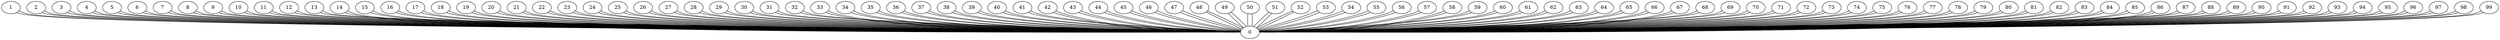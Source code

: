 /* Created by igraph 0.10.13 */
graph {
  0;
  1;
  2;
  3;
  4;
  5;
  6;
  7;
  8;
  9;
  10;
  11;
  12;
  13;
  14;
  15;
  16;
  17;
  18;
  19;
  20;
  21;
  22;
  23;
  24;
  25;
  26;
  27;
  28;
  29;
  30;
  31;
  32;
  33;
  34;
  35;
  36;
  37;
  38;
  39;
  40;
  41;
  42;
  43;
  44;
  45;
  46;
  47;
  48;
  49;
  50;
  51;
  52;
  53;
  54;
  55;
  56;
  57;
  58;
  59;
  60;
  61;
  62;
  63;
  64;
  65;
  66;
  67;
  68;
  69;
  70;
  71;
  72;
  73;
  74;
  75;
  76;
  77;
  78;
  79;
  80;
  81;
  82;
  83;
  84;
  85;
  86;
  87;
  88;
  89;
  90;
  91;
  92;
  93;
  94;
  95;
  96;
  97;
  98;
  99;

  1 -- 0;
  1 -- 0;
  2 -- 0;
  2 -- 0;
  3 -- 0;
  3 -- 0;
  4 -- 0;
  4 -- 0;
  5 -- 0;
  5 -- 0;
  6 -- 0;
  6 -- 0;
  7 -- 0;
  7 -- 0;
  8 -- 0;
  8 -- 0;
  9 -- 0;
  9 -- 0;
  10 -- 0;
  10 -- 0;
  11 -- 0;
  11 -- 0;
  12 -- 0;
  12 -- 0;
  13 -- 0;
  13 -- 0;
  14 -- 0;
  14 -- 0;
  15 -- 0;
  15 -- 0;
  16 -- 0;
  16 -- 0;
  17 -- 0;
  17 -- 0;
  18 -- 0;
  18 -- 0;
  19 -- 0;
  19 -- 0;
  20 -- 0;
  20 -- 0;
  21 -- 0;
  21 -- 0;
  22 -- 0;
  22 -- 0;
  23 -- 0;
  23 -- 0;
  24 -- 0;
  24 -- 0;
  25 -- 0;
  25 -- 0;
  26 -- 0;
  26 -- 0;
  27 -- 0;
  27 -- 0;
  28 -- 0;
  28 -- 0;
  29 -- 0;
  29 -- 0;
  30 -- 0;
  30 -- 0;
  31 -- 0;
  31 -- 0;
  32 -- 0;
  32 -- 0;
  33 -- 0;
  33 -- 0;
  34 -- 0;
  34 -- 0;
  35 -- 0;
  35 -- 0;
  36 -- 0;
  36 -- 0;
  37 -- 0;
  37 -- 0;
  38 -- 0;
  38 -- 0;
  39 -- 0;
  39 -- 0;
  40 -- 0;
  40 -- 0;
  41 -- 0;
  41 -- 0;
  42 -- 0;
  42 -- 0;
  43 -- 0;
  43 -- 0;
  44 -- 0;
  44 -- 0;
  45 -- 0;
  45 -- 0;
  46 -- 0;
  46 -- 0;
  47 -- 0;
  47 -- 0;
  48 -- 0;
  48 -- 0;
  49 -- 0;
  49 -- 0;
  50 -- 0;
  50 -- 0;
  51 -- 0;
  51 -- 0;
  52 -- 0;
  52 -- 0;
  53 -- 0;
  53 -- 0;
  54 -- 0;
  54 -- 0;
  55 -- 0;
  55 -- 0;
  56 -- 0;
  56 -- 0;
  57 -- 0;
  57 -- 0;
  58 -- 0;
  58 -- 0;
  59 -- 0;
  59 -- 0;
  60 -- 0;
  60 -- 0;
  61 -- 0;
  61 -- 0;
  62 -- 0;
  62 -- 0;
  63 -- 0;
  63 -- 0;
  64 -- 0;
  64 -- 0;
  65 -- 0;
  65 -- 0;
  66 -- 0;
  66 -- 0;
  67 -- 0;
  67 -- 0;
  68 -- 0;
  68 -- 0;
  69 -- 0;
  69 -- 0;
  70 -- 0;
  70 -- 0;
  71 -- 0;
  71 -- 0;
  72 -- 0;
  72 -- 0;
  73 -- 0;
  73 -- 0;
  74 -- 0;
  74 -- 0;
  75 -- 0;
  75 -- 0;
  76 -- 0;
  76 -- 0;
  77 -- 0;
  77 -- 0;
  78 -- 0;
  78 -- 0;
  79 -- 0;
  79 -- 0;
  80 -- 0;
  80 -- 0;
  81 -- 0;
  81 -- 0;
  82 -- 0;
  82 -- 0;
  83 -- 0;
  83 -- 0;
  84 -- 0;
  84 -- 0;
  85 -- 0;
  85 -- 0;
  86 -- 0;
  86 -- 0;
  87 -- 0;
  87 -- 0;
  88 -- 0;
  88 -- 0;
  89 -- 0;
  89 -- 0;
  90 -- 0;
  90 -- 0;
  91 -- 0;
  91 -- 0;
  92 -- 0;
  92 -- 0;
  93 -- 0;
  93 -- 0;
  94 -- 0;
  94 -- 0;
  95 -- 0;
  95 -- 0;
  96 -- 0;
  96 -- 0;
  97 -- 0;
  97 -- 0;
  98 -- 0;
  98 -- 0;
  99 -- 0;
  99 -- 0;
}
